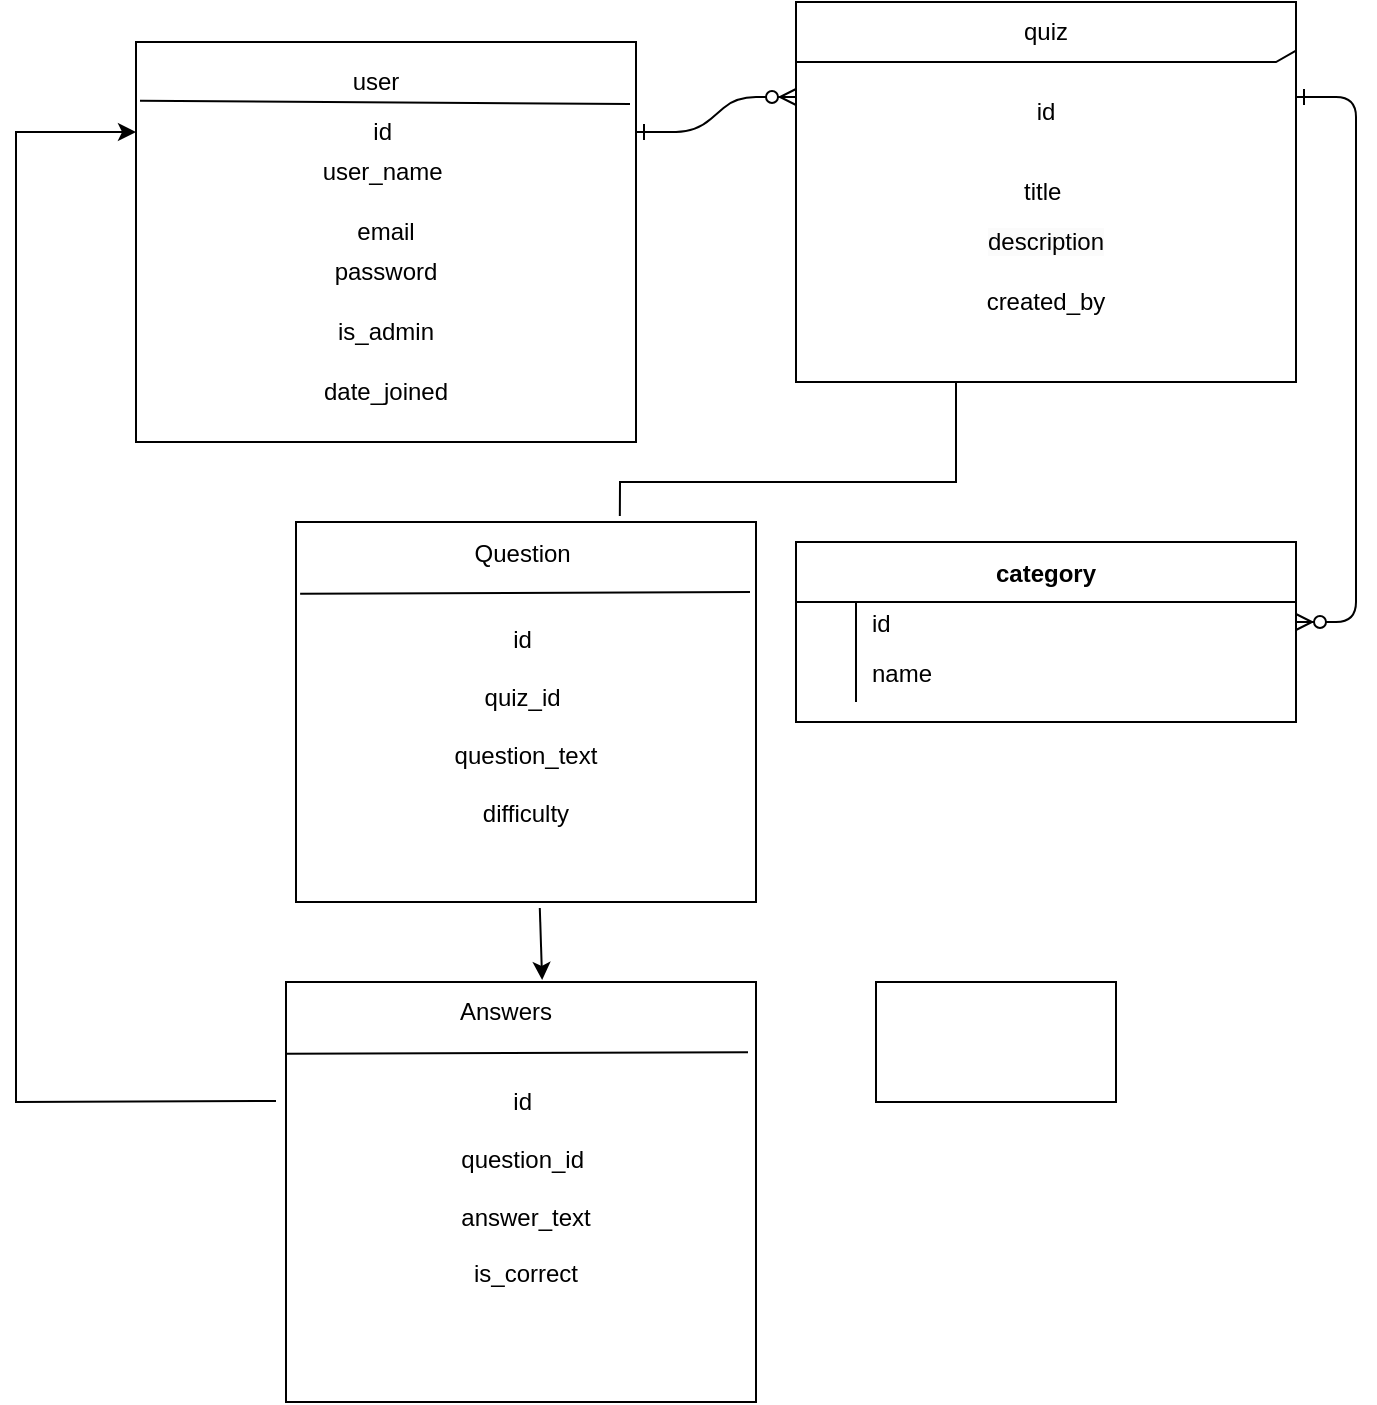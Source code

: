 <mxfile version="26.0.3">
  <diagram id="R2lEEEUBdFMjLlhIrx00" name="Page-1">
    <mxGraphModel dx="868" dy="468" grid="1" gridSize="10" guides="1" tooltips="1" connect="1" arrows="1" fold="1" page="1" pageScale="1" pageWidth="850" pageHeight="1100" math="0" shadow="0" extFonts="Permanent Marker^https://fonts.googleapis.com/css?family=Permanent+Marker">
      <root>
        <mxCell id="0" />
        <mxCell id="1" parent="0" />
        <mxCell id="C-vyLk0tnHw3VtMMgP7b-1" value="" style="edgeStyle=entityRelationEdgeStyle;endArrow=ERzeroToMany;startArrow=ERone;endFill=1;startFill=0;exitX=1;exitY=0.5;exitDx=0;exitDy=0;entryX=0;entryY=0.25;entryDx=0;entryDy=0;" parent="1" source="D7cCwQMmbrZFpoqy-v3R-30" target="D7cCwQMmbrZFpoqy-v3R-36" edge="1">
          <mxGeometry width="100" height="100" relative="1" as="geometry">
            <mxPoint x="370" y="150" as="sourcePoint" />
            <mxPoint x="450" y="180" as="targetPoint" />
          </mxGeometry>
        </mxCell>
        <mxCell id="C-vyLk0tnHw3VtMMgP7b-12" value="" style="edgeStyle=entityRelationEdgeStyle;endArrow=ERzeroToMany;startArrow=ERone;endFill=1;startFill=0;exitX=1;exitY=0.25;exitDx=0;exitDy=0;" parent="1" source="D7cCwQMmbrZFpoqy-v3R-36" target="C-vyLk0tnHw3VtMMgP7b-17" edge="1">
          <mxGeometry width="100" height="100" relative="1" as="geometry">
            <mxPoint x="700" y="165" as="sourcePoint" />
            <mxPoint x="460" y="205" as="targetPoint" />
          </mxGeometry>
        </mxCell>
        <mxCell id="C-vyLk0tnHw3VtMMgP7b-13" value="category" style="shape=table;startSize=30;container=1;collapsible=1;childLayout=tableLayout;fixedRows=1;rowLines=0;fontStyle=1;align=center;resizeLast=1;" parent="1" vertex="1">
          <mxGeometry x="450" y="370" width="250" height="90" as="geometry" />
        </mxCell>
        <mxCell id="C-vyLk0tnHw3VtMMgP7b-17" value="" style="shape=partialRectangle;collapsible=0;dropTarget=0;pointerEvents=0;fillColor=none;points=[[0,0.5],[1,0.5]];portConstraint=eastwest;top=0;left=0;right=0;bottom=0;" parent="C-vyLk0tnHw3VtMMgP7b-13" vertex="1">
          <mxGeometry y="30" width="250" height="20" as="geometry" />
        </mxCell>
        <mxCell id="C-vyLk0tnHw3VtMMgP7b-18" value="" style="shape=partialRectangle;overflow=hidden;connectable=0;fillColor=none;top=0;left=0;bottom=0;right=0;" parent="C-vyLk0tnHw3VtMMgP7b-17" vertex="1">
          <mxGeometry width="30" height="20" as="geometry">
            <mxRectangle width="30" height="20" as="alternateBounds" />
          </mxGeometry>
        </mxCell>
        <mxCell id="C-vyLk0tnHw3VtMMgP7b-19" value="id " style="shape=partialRectangle;overflow=hidden;connectable=0;fillColor=none;top=0;left=0;bottom=0;right=0;align=left;spacingLeft=6;" parent="C-vyLk0tnHw3VtMMgP7b-17" vertex="1">
          <mxGeometry x="30" width="220" height="20" as="geometry">
            <mxRectangle width="220" height="20" as="alternateBounds" />
          </mxGeometry>
        </mxCell>
        <mxCell id="C-vyLk0tnHw3VtMMgP7b-20" value="" style="shape=partialRectangle;collapsible=0;dropTarget=0;pointerEvents=0;fillColor=none;points=[[0,0.5],[1,0.5]];portConstraint=eastwest;top=0;left=0;right=0;bottom=0;" parent="C-vyLk0tnHw3VtMMgP7b-13" vertex="1">
          <mxGeometry y="50" width="250" height="30" as="geometry" />
        </mxCell>
        <mxCell id="C-vyLk0tnHw3VtMMgP7b-21" value="" style="shape=partialRectangle;overflow=hidden;connectable=0;fillColor=none;top=0;left=0;bottom=0;right=0;" parent="C-vyLk0tnHw3VtMMgP7b-20" vertex="1">
          <mxGeometry width="30" height="30" as="geometry">
            <mxRectangle width="30" height="30" as="alternateBounds" />
          </mxGeometry>
        </mxCell>
        <mxCell id="C-vyLk0tnHw3VtMMgP7b-22" value="name" style="shape=partialRectangle;overflow=hidden;connectable=0;fillColor=none;top=0;left=0;bottom=0;right=0;align=left;spacingLeft=6;" parent="C-vyLk0tnHw3VtMMgP7b-20" vertex="1">
          <mxGeometry x="30" width="220" height="30" as="geometry">
            <mxRectangle width="220" height="30" as="alternateBounds" />
          </mxGeometry>
        </mxCell>
        <mxCell id="D7cCwQMmbrZFpoqy-v3R-2" value="" style="rounded=0;whiteSpace=wrap;html=1;" vertex="1" parent="1">
          <mxGeometry x="120" y="120" width="250" height="200" as="geometry" />
        </mxCell>
        <mxCell id="D7cCwQMmbrZFpoqy-v3R-3" value="" style="endArrow=none;html=1;rounded=0;entryX=0.008;entryY=0.147;entryDx=0;entryDy=0;entryPerimeter=0;exitX=0.988;exitY=0.155;exitDx=0;exitDy=0;exitPerimeter=0;" edge="1" parent="1" source="D7cCwQMmbrZFpoqy-v3R-2" target="D7cCwQMmbrZFpoqy-v3R-2">
          <mxGeometry width="50" height="50" relative="1" as="geometry">
            <mxPoint x="367" y="160" as="sourcePoint" />
            <mxPoint x="450" y="220" as="targetPoint" />
          </mxGeometry>
        </mxCell>
        <mxCell id="D7cCwQMmbrZFpoqy-v3R-4" value="user" style="text;html=1;align=center;verticalAlign=middle;whiteSpace=wrap;rounded=0;" vertex="1" parent="1">
          <mxGeometry x="120" y="130" width="240" height="20" as="geometry" />
        </mxCell>
        <mxCell id="D7cCwQMmbrZFpoqy-v3R-6" value="" style="rounded=0;whiteSpace=wrap;html=1;" vertex="1" parent="1">
          <mxGeometry x="450" y="100" width="250" height="190" as="geometry" />
        </mxCell>
        <mxCell id="D7cCwQMmbrZFpoqy-v3R-7" value="" style="endArrow=none;html=1;rounded=0;exitX=0;exitY=0.25;exitDx=0;exitDy=0;" edge="1" parent="1" source="D7cCwQMmbrZFpoqy-v3R-6" target="D7cCwQMmbrZFpoqy-v3R-6">
          <mxGeometry width="50" height="50" relative="1" as="geometry">
            <mxPoint x="400" y="270" as="sourcePoint" />
            <mxPoint x="450" y="220" as="targetPoint" />
            <Array as="points">
              <mxPoint x="450" y="130" />
              <mxPoint x="690" y="130" />
            </Array>
          </mxGeometry>
        </mxCell>
        <mxCell id="D7cCwQMmbrZFpoqy-v3R-9" value="quiz" style="text;html=1;align=center;verticalAlign=middle;whiteSpace=wrap;rounded=0;" vertex="1" parent="1">
          <mxGeometry x="450" y="100" width="250" height="30" as="geometry" />
        </mxCell>
        <mxCell id="D7cCwQMmbrZFpoqy-v3R-14" value="" style="rounded=0;whiteSpace=wrap;html=1;" vertex="1" parent="1">
          <mxGeometry x="200" y="360" width="230" height="190" as="geometry" />
        </mxCell>
        <mxCell id="D7cCwQMmbrZFpoqy-v3R-16" value="" style="endArrow=none;html=1;rounded=0;entryX=0.32;entryY=1;entryDx=0;entryDy=0;entryPerimeter=0;exitX=0.704;exitY=-0.016;exitDx=0;exitDy=0;exitPerimeter=0;" edge="1" parent="1" source="D7cCwQMmbrZFpoqy-v3R-14" target="D7cCwQMmbrZFpoqy-v3R-6">
          <mxGeometry width="50" height="50" relative="1" as="geometry">
            <mxPoint x="360" y="340" as="sourcePoint" />
            <mxPoint x="530" y="340" as="targetPoint" />
            <Array as="points">
              <mxPoint x="362" y="340" />
              <mxPoint x="530" y="340" />
            </Array>
          </mxGeometry>
        </mxCell>
        <mxCell id="D7cCwQMmbrZFpoqy-v3R-17" value="Question&amp;nbsp;&lt;div&gt;&lt;br&gt;&lt;/div&gt;&lt;div&gt;&lt;br&gt;&lt;/div&gt;&lt;div&gt;id&amp;nbsp;&lt;/div&gt;&lt;div&gt;&lt;br&gt;&lt;/div&gt;&lt;div&gt;quiz_id&amp;nbsp;&lt;/div&gt;&lt;div&gt;&lt;br&gt;&lt;/div&gt;&lt;div&gt;question_text&lt;/div&gt;&lt;div&gt;&lt;br&gt;&lt;/div&gt;&lt;div&gt;difficulty&lt;/div&gt;&lt;div&gt;&lt;br&gt;&lt;/div&gt;&lt;div&gt;&lt;br&gt;&lt;/div&gt;" style="text;html=1;align=center;verticalAlign=middle;whiteSpace=wrap;rounded=0;" vertex="1" parent="1">
          <mxGeometry x="200" y="360" width="230" height="190" as="geometry" />
        </mxCell>
        <mxCell id="D7cCwQMmbrZFpoqy-v3R-19" value="" style="endArrow=none;html=1;rounded=0;exitX=0.009;exitY=0.189;exitDx=0;exitDy=0;exitPerimeter=0;entryX=0.987;entryY=0.184;entryDx=0;entryDy=0;entryPerimeter=0;" edge="1" parent="1" source="D7cCwQMmbrZFpoqy-v3R-17" target="D7cCwQMmbrZFpoqy-v3R-17">
          <mxGeometry width="50" height="50" relative="1" as="geometry">
            <mxPoint x="210" y="399" as="sourcePoint" />
            <mxPoint x="420" y="390" as="targetPoint" />
          </mxGeometry>
        </mxCell>
        <mxCell id="D7cCwQMmbrZFpoqy-v3R-23" value="" style="rounded=0;whiteSpace=wrap;html=1;" vertex="1" parent="1">
          <mxGeometry x="195" y="590" width="235" height="210" as="geometry" />
        </mxCell>
        <mxCell id="D7cCwQMmbrZFpoqy-v3R-24" value="" style="endArrow=classic;html=1;rounded=0;entryX=0.545;entryY=-0.005;entryDx=0;entryDy=0;entryPerimeter=0;exitX=0.53;exitY=1.016;exitDx=0;exitDy=0;exitPerimeter=0;" edge="1" parent="1" source="D7cCwQMmbrZFpoqy-v3R-17" target="D7cCwQMmbrZFpoqy-v3R-23">
          <mxGeometry width="50" height="50" relative="1" as="geometry">
            <mxPoint x="380" y="710" as="sourcePoint" />
            <mxPoint x="430" y="660" as="targetPoint" />
          </mxGeometry>
        </mxCell>
        <mxCell id="D7cCwQMmbrZFpoqy-v3R-25" value="" style="endArrow=none;html=1;rounded=0;exitX=0;exitY=0.171;exitDx=0;exitDy=0;exitPerimeter=0;entryX=0.983;entryY=0.167;entryDx=0;entryDy=0;entryPerimeter=0;" edge="1" parent="1" source="D7cCwQMmbrZFpoqy-v3R-23" target="D7cCwQMmbrZFpoqy-v3R-23">
          <mxGeometry width="50" height="50" relative="1" as="geometry">
            <mxPoint x="380" y="710" as="sourcePoint" />
            <mxPoint x="426" y="633" as="targetPoint" />
          </mxGeometry>
        </mxCell>
        <mxCell id="D7cCwQMmbrZFpoqy-v3R-26" value="Answers" style="text;html=1;align=center;verticalAlign=middle;whiteSpace=wrap;rounded=0;" vertex="1" parent="1">
          <mxGeometry x="190" y="590" width="230" height="30" as="geometry" />
        </mxCell>
        <mxCell id="D7cCwQMmbrZFpoqy-v3R-27" value="id&amp;nbsp;&lt;div&gt;&lt;br&gt;&lt;/div&gt;&lt;div&gt;question_id&amp;nbsp;&lt;/div&gt;&lt;div&gt;&lt;br&gt;&lt;/div&gt;&lt;div&gt;answer_text&lt;/div&gt;&lt;div&gt;&lt;br&gt;&lt;/div&gt;&lt;div&gt;is_correct&lt;/div&gt;&lt;div&gt;&lt;br&gt;&lt;/div&gt;" style="text;html=1;align=center;verticalAlign=middle;whiteSpace=wrap;rounded=0;" vertex="1" parent="1">
          <mxGeometry x="200" y="630" width="230" height="140" as="geometry" />
        </mxCell>
        <mxCell id="D7cCwQMmbrZFpoqy-v3R-30" value="id&amp;nbsp;" style="text;html=1;align=center;verticalAlign=middle;whiteSpace=wrap;rounded=0;" vertex="1" parent="1">
          <mxGeometry x="120" y="150" width="250" height="30" as="geometry" />
        </mxCell>
        <mxCell id="D7cCwQMmbrZFpoqy-v3R-31" value="user_name&amp;nbsp;" style="text;html=1;align=center;verticalAlign=middle;whiteSpace=wrap;rounded=0;" vertex="1" parent="1">
          <mxGeometry x="120" y="170" width="250" height="30" as="geometry" />
        </mxCell>
        <mxCell id="D7cCwQMmbrZFpoqy-v3R-32" value="email" style="text;html=1;align=center;verticalAlign=middle;whiteSpace=wrap;rounded=0;" vertex="1" parent="1">
          <mxGeometry x="120" y="200" width="250" height="30" as="geometry" />
        </mxCell>
        <mxCell id="D7cCwQMmbrZFpoqy-v3R-33" value="password" style="text;html=1;align=center;verticalAlign=middle;whiteSpace=wrap;rounded=0;" vertex="1" parent="1">
          <mxGeometry x="120" y="220" width="250" height="30" as="geometry" />
        </mxCell>
        <mxCell id="D7cCwQMmbrZFpoqy-v3R-34" value="is_admin" style="text;html=1;align=center;verticalAlign=middle;whiteSpace=wrap;rounded=0;" vertex="1" parent="1">
          <mxGeometry x="120" y="250" width="250" height="30" as="geometry" />
        </mxCell>
        <mxCell id="D7cCwQMmbrZFpoqy-v3R-35" value="date_joined" style="text;html=1;align=center;verticalAlign=middle;whiteSpace=wrap;rounded=0;" vertex="1" parent="1">
          <mxGeometry x="120" y="280" width="250" height="30" as="geometry" />
        </mxCell>
        <mxCell id="D7cCwQMmbrZFpoqy-v3R-36" value="id" style="text;html=1;align=center;verticalAlign=middle;whiteSpace=wrap;rounded=0;" vertex="1" parent="1">
          <mxGeometry x="450" y="140" width="250" height="30" as="geometry" />
        </mxCell>
        <mxCell id="D7cCwQMmbrZFpoqy-v3R-37" value="title&amp;nbsp;" style="text;html=1;align=center;verticalAlign=middle;whiteSpace=wrap;rounded=0;" vertex="1" parent="1">
          <mxGeometry x="450" y="180" width="250" height="30" as="geometry" />
        </mxCell>
        <mxCell id="D7cCwQMmbrZFpoqy-v3R-38" value="&#xa;&lt;br class=&quot;Apple-interchange-newline&quot;&gt;&lt;span style=&quot;color: rgb(0, 0, 0); font-family: Helvetica; font-size: 12px; font-style: normal; font-variant-ligatures: normal; font-variant-caps: normal; font-weight: 400; letter-spacing: normal; orphans: 2; text-align: center; text-indent: 0px; text-transform: none; widows: 2; word-spacing: 0px; -webkit-text-stroke-width: 0px; white-space: normal; background-color: rgb(251, 251, 251); text-decoration-thickness: initial; text-decoration-style: initial; text-decoration-color: initial; display: inline !important; float: none;&quot;&gt;description&lt;/span&gt;&#xa;&#xa;" style="text;html=1;align=center;verticalAlign=middle;whiteSpace=wrap;rounded=0;" vertex="1" parent="1">
          <mxGeometry x="450" y="205" width="250" height="30" as="geometry" />
        </mxCell>
        <mxCell id="D7cCwQMmbrZFpoqy-v3R-39" value="created_by" style="text;html=1;align=center;verticalAlign=middle;whiteSpace=wrap;rounded=0;" vertex="1" parent="1">
          <mxGeometry x="450" y="235" width="250" height="30" as="geometry" />
        </mxCell>
        <mxCell id="D7cCwQMmbrZFpoqy-v3R-41" value="" style="endArrow=classic;html=1;rounded=0;exitX=-0.004;exitY=0.319;exitDx=0;exitDy=0;exitPerimeter=0;entryX=0;entryY=0.5;entryDx=0;entryDy=0;" edge="1" parent="1" target="D7cCwQMmbrZFpoqy-v3R-30">
          <mxGeometry width="50" height="50" relative="1" as="geometry">
            <mxPoint x="190.0" y="649.49" as="sourcePoint" />
            <mxPoint x="115.94" y="150" as="targetPoint" />
            <Array as="points">
              <mxPoint x="60" y="650" />
              <mxPoint x="60" y="165" />
              <mxPoint x="90" y="165" />
            </Array>
          </mxGeometry>
        </mxCell>
        <mxCell id="D7cCwQMmbrZFpoqy-v3R-42" value="" style="rounded=0;whiteSpace=wrap;html=1;" vertex="1" parent="1">
          <mxGeometry x="490" y="590" width="120" height="60" as="geometry" />
        </mxCell>
      </root>
    </mxGraphModel>
  </diagram>
</mxfile>
